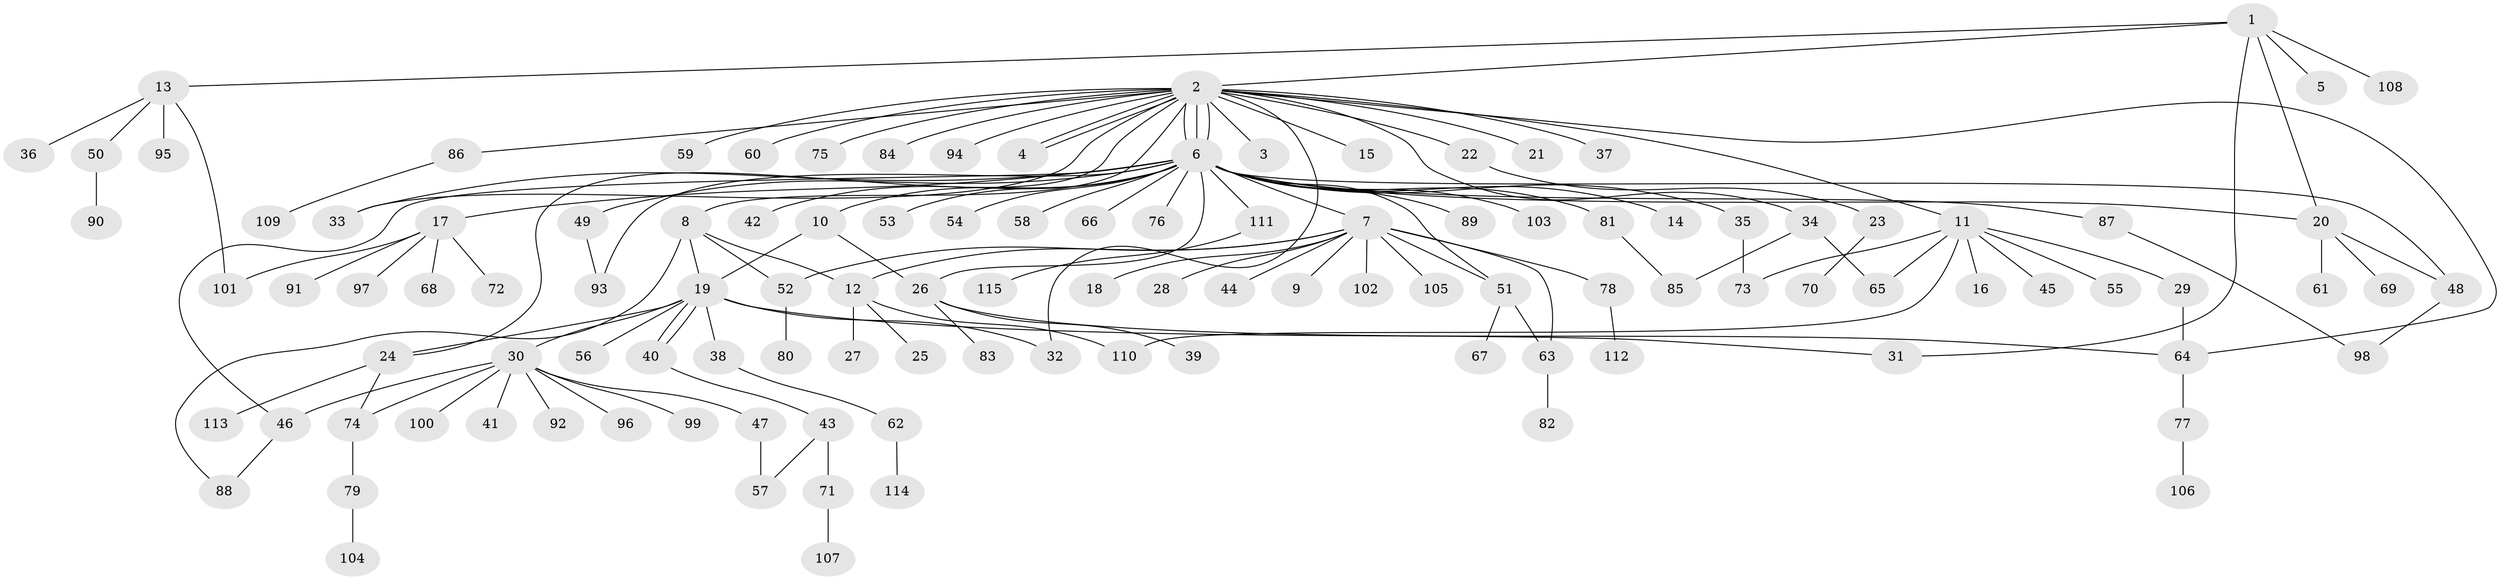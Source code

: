 // coarse degree distribution, {5: 0.0449438202247191, 27: 0.011235955056179775, 1: 0.5955056179775281, 2: 0.19101123595505617, 25: 0.011235955056179775, 11: 0.011235955056179775, 10: 0.02247191011235955, 7: 0.011235955056179775, 4: 0.0449438202247191, 3: 0.056179775280898875}
// Generated by graph-tools (version 1.1) at 2025/23/03/03/25 07:23:54]
// undirected, 115 vertices, 143 edges
graph export_dot {
graph [start="1"]
  node [color=gray90,style=filled];
  1;
  2;
  3;
  4;
  5;
  6;
  7;
  8;
  9;
  10;
  11;
  12;
  13;
  14;
  15;
  16;
  17;
  18;
  19;
  20;
  21;
  22;
  23;
  24;
  25;
  26;
  27;
  28;
  29;
  30;
  31;
  32;
  33;
  34;
  35;
  36;
  37;
  38;
  39;
  40;
  41;
  42;
  43;
  44;
  45;
  46;
  47;
  48;
  49;
  50;
  51;
  52;
  53;
  54;
  55;
  56;
  57;
  58;
  59;
  60;
  61;
  62;
  63;
  64;
  65;
  66;
  67;
  68;
  69;
  70;
  71;
  72;
  73;
  74;
  75;
  76;
  77;
  78;
  79;
  80;
  81;
  82;
  83;
  84;
  85;
  86;
  87;
  88;
  89;
  90;
  91;
  92;
  93;
  94;
  95;
  96;
  97;
  98;
  99;
  100;
  101;
  102;
  103;
  104;
  105;
  106;
  107;
  108;
  109;
  110;
  111;
  112;
  113;
  114;
  115;
  1 -- 2;
  1 -- 5;
  1 -- 13;
  1 -- 20;
  1 -- 31;
  1 -- 108;
  2 -- 3;
  2 -- 4;
  2 -- 4;
  2 -- 6;
  2 -- 6;
  2 -- 6;
  2 -- 8;
  2 -- 11;
  2 -- 15;
  2 -- 21;
  2 -- 22;
  2 -- 24;
  2 -- 32;
  2 -- 33;
  2 -- 34;
  2 -- 37;
  2 -- 59;
  2 -- 60;
  2 -- 64;
  2 -- 75;
  2 -- 84;
  2 -- 86;
  2 -- 94;
  6 -- 7;
  6 -- 10;
  6 -- 14;
  6 -- 17;
  6 -- 20;
  6 -- 26;
  6 -- 33;
  6 -- 35;
  6 -- 42;
  6 -- 46;
  6 -- 48;
  6 -- 49;
  6 -- 51;
  6 -- 53;
  6 -- 54;
  6 -- 58;
  6 -- 66;
  6 -- 76;
  6 -- 81;
  6 -- 87;
  6 -- 89;
  6 -- 93;
  6 -- 103;
  6 -- 111;
  7 -- 9;
  7 -- 12;
  7 -- 18;
  7 -- 28;
  7 -- 44;
  7 -- 51;
  7 -- 52;
  7 -- 63;
  7 -- 78;
  7 -- 102;
  7 -- 105;
  8 -- 12;
  8 -- 19;
  8 -- 52;
  8 -- 88;
  10 -- 19;
  10 -- 26;
  11 -- 16;
  11 -- 29;
  11 -- 45;
  11 -- 55;
  11 -- 65;
  11 -- 73;
  11 -- 110;
  12 -- 25;
  12 -- 27;
  12 -- 110;
  13 -- 36;
  13 -- 50;
  13 -- 95;
  13 -- 101;
  17 -- 68;
  17 -- 72;
  17 -- 91;
  17 -- 97;
  17 -- 101;
  19 -- 24;
  19 -- 30;
  19 -- 32;
  19 -- 38;
  19 -- 40;
  19 -- 40;
  19 -- 56;
  19 -- 64;
  20 -- 48;
  20 -- 61;
  20 -- 69;
  22 -- 23;
  23 -- 70;
  24 -- 74;
  24 -- 113;
  26 -- 31;
  26 -- 39;
  26 -- 83;
  29 -- 64;
  30 -- 41;
  30 -- 46;
  30 -- 47;
  30 -- 74;
  30 -- 92;
  30 -- 96;
  30 -- 99;
  30 -- 100;
  34 -- 65;
  34 -- 85;
  35 -- 73;
  38 -- 62;
  40 -- 43;
  43 -- 57;
  43 -- 71;
  46 -- 88;
  47 -- 57;
  48 -- 98;
  49 -- 93;
  50 -- 90;
  51 -- 63;
  51 -- 67;
  52 -- 80;
  62 -- 114;
  63 -- 82;
  64 -- 77;
  71 -- 107;
  74 -- 79;
  77 -- 106;
  78 -- 112;
  79 -- 104;
  81 -- 85;
  86 -- 109;
  87 -- 98;
  111 -- 115;
}
